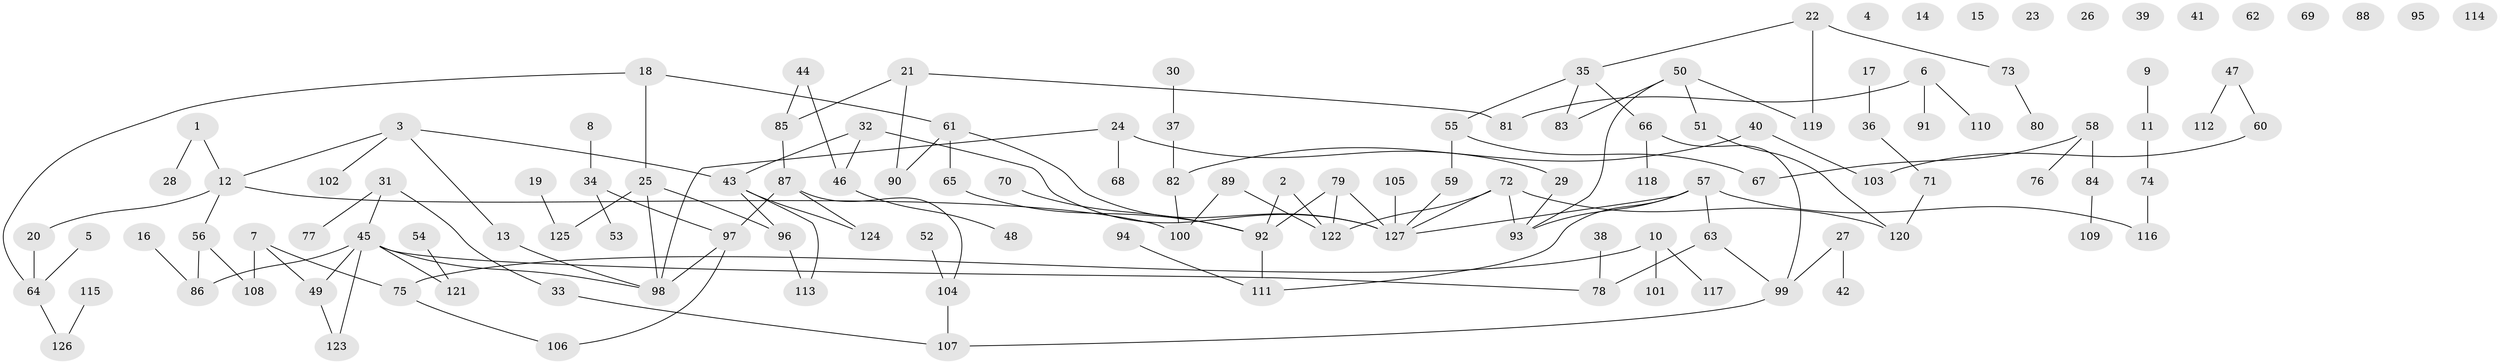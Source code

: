 // Generated by graph-tools (version 1.1) at 2025/40/03/09/25 04:40:42]
// undirected, 127 vertices, 139 edges
graph export_dot {
graph [start="1"]
  node [color=gray90,style=filled];
  1;
  2;
  3;
  4;
  5;
  6;
  7;
  8;
  9;
  10;
  11;
  12;
  13;
  14;
  15;
  16;
  17;
  18;
  19;
  20;
  21;
  22;
  23;
  24;
  25;
  26;
  27;
  28;
  29;
  30;
  31;
  32;
  33;
  34;
  35;
  36;
  37;
  38;
  39;
  40;
  41;
  42;
  43;
  44;
  45;
  46;
  47;
  48;
  49;
  50;
  51;
  52;
  53;
  54;
  55;
  56;
  57;
  58;
  59;
  60;
  61;
  62;
  63;
  64;
  65;
  66;
  67;
  68;
  69;
  70;
  71;
  72;
  73;
  74;
  75;
  76;
  77;
  78;
  79;
  80;
  81;
  82;
  83;
  84;
  85;
  86;
  87;
  88;
  89;
  90;
  91;
  92;
  93;
  94;
  95;
  96;
  97;
  98;
  99;
  100;
  101;
  102;
  103;
  104;
  105;
  106;
  107;
  108;
  109;
  110;
  111;
  112;
  113;
  114;
  115;
  116;
  117;
  118;
  119;
  120;
  121;
  122;
  123;
  124;
  125;
  126;
  127;
  1 -- 12;
  1 -- 28;
  2 -- 92;
  2 -- 122;
  3 -- 12;
  3 -- 13;
  3 -- 43;
  3 -- 102;
  5 -- 64;
  6 -- 81;
  6 -- 91;
  6 -- 110;
  7 -- 49;
  7 -- 75;
  7 -- 108;
  8 -- 34;
  9 -- 11;
  10 -- 75;
  10 -- 101;
  10 -- 117;
  11 -- 74;
  12 -- 20;
  12 -- 56;
  12 -- 100;
  13 -- 98;
  16 -- 86;
  17 -- 36;
  18 -- 25;
  18 -- 61;
  18 -- 64;
  19 -- 125;
  20 -- 64;
  21 -- 81;
  21 -- 85;
  21 -- 90;
  22 -- 35;
  22 -- 73;
  22 -- 119;
  24 -- 29;
  24 -- 68;
  24 -- 98;
  25 -- 96;
  25 -- 98;
  25 -- 125;
  27 -- 42;
  27 -- 99;
  29 -- 93;
  30 -- 37;
  31 -- 33;
  31 -- 45;
  31 -- 77;
  32 -- 43;
  32 -- 46;
  32 -- 127;
  33 -- 107;
  34 -- 53;
  34 -- 97;
  35 -- 55;
  35 -- 66;
  35 -- 83;
  36 -- 71;
  37 -- 82;
  38 -- 78;
  40 -- 82;
  40 -- 103;
  43 -- 96;
  43 -- 113;
  43 -- 124;
  44 -- 46;
  44 -- 85;
  45 -- 49;
  45 -- 78;
  45 -- 86;
  45 -- 98;
  45 -- 121;
  45 -- 123;
  46 -- 48;
  47 -- 60;
  47 -- 112;
  49 -- 123;
  50 -- 51;
  50 -- 83;
  50 -- 93;
  50 -- 119;
  51 -- 120;
  52 -- 104;
  54 -- 121;
  55 -- 59;
  55 -- 67;
  56 -- 86;
  56 -- 108;
  57 -- 63;
  57 -- 93;
  57 -- 111;
  57 -- 116;
  57 -- 127;
  58 -- 67;
  58 -- 76;
  58 -- 84;
  59 -- 127;
  60 -- 103;
  61 -- 65;
  61 -- 90;
  61 -- 127;
  63 -- 78;
  63 -- 99;
  64 -- 126;
  65 -- 92;
  66 -- 99;
  66 -- 118;
  70 -- 92;
  71 -- 120;
  72 -- 93;
  72 -- 120;
  72 -- 122;
  72 -- 127;
  73 -- 80;
  74 -- 116;
  75 -- 106;
  79 -- 92;
  79 -- 122;
  79 -- 127;
  82 -- 100;
  84 -- 109;
  85 -- 87;
  87 -- 97;
  87 -- 104;
  87 -- 124;
  89 -- 100;
  89 -- 122;
  92 -- 111;
  94 -- 111;
  96 -- 113;
  97 -- 98;
  97 -- 106;
  99 -- 107;
  104 -- 107;
  105 -- 127;
  115 -- 126;
}
